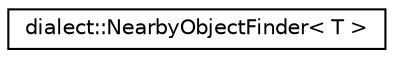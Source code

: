 digraph "Graphical Class Hierarchy"
{
  edge [fontname="Helvetica",fontsize="10",labelfontname="Helvetica",labelfontsize="10"];
  node [fontname="Helvetica",fontsize="10",shape=record];
  rankdir="LR";
  Node0 [label="dialect::NearbyObjectFinder\< T \>",height=0.2,width=0.4,color="black", fillcolor="white", style="filled",URL="$classdialect_1_1NearbyObjectFinder.html"];
}

